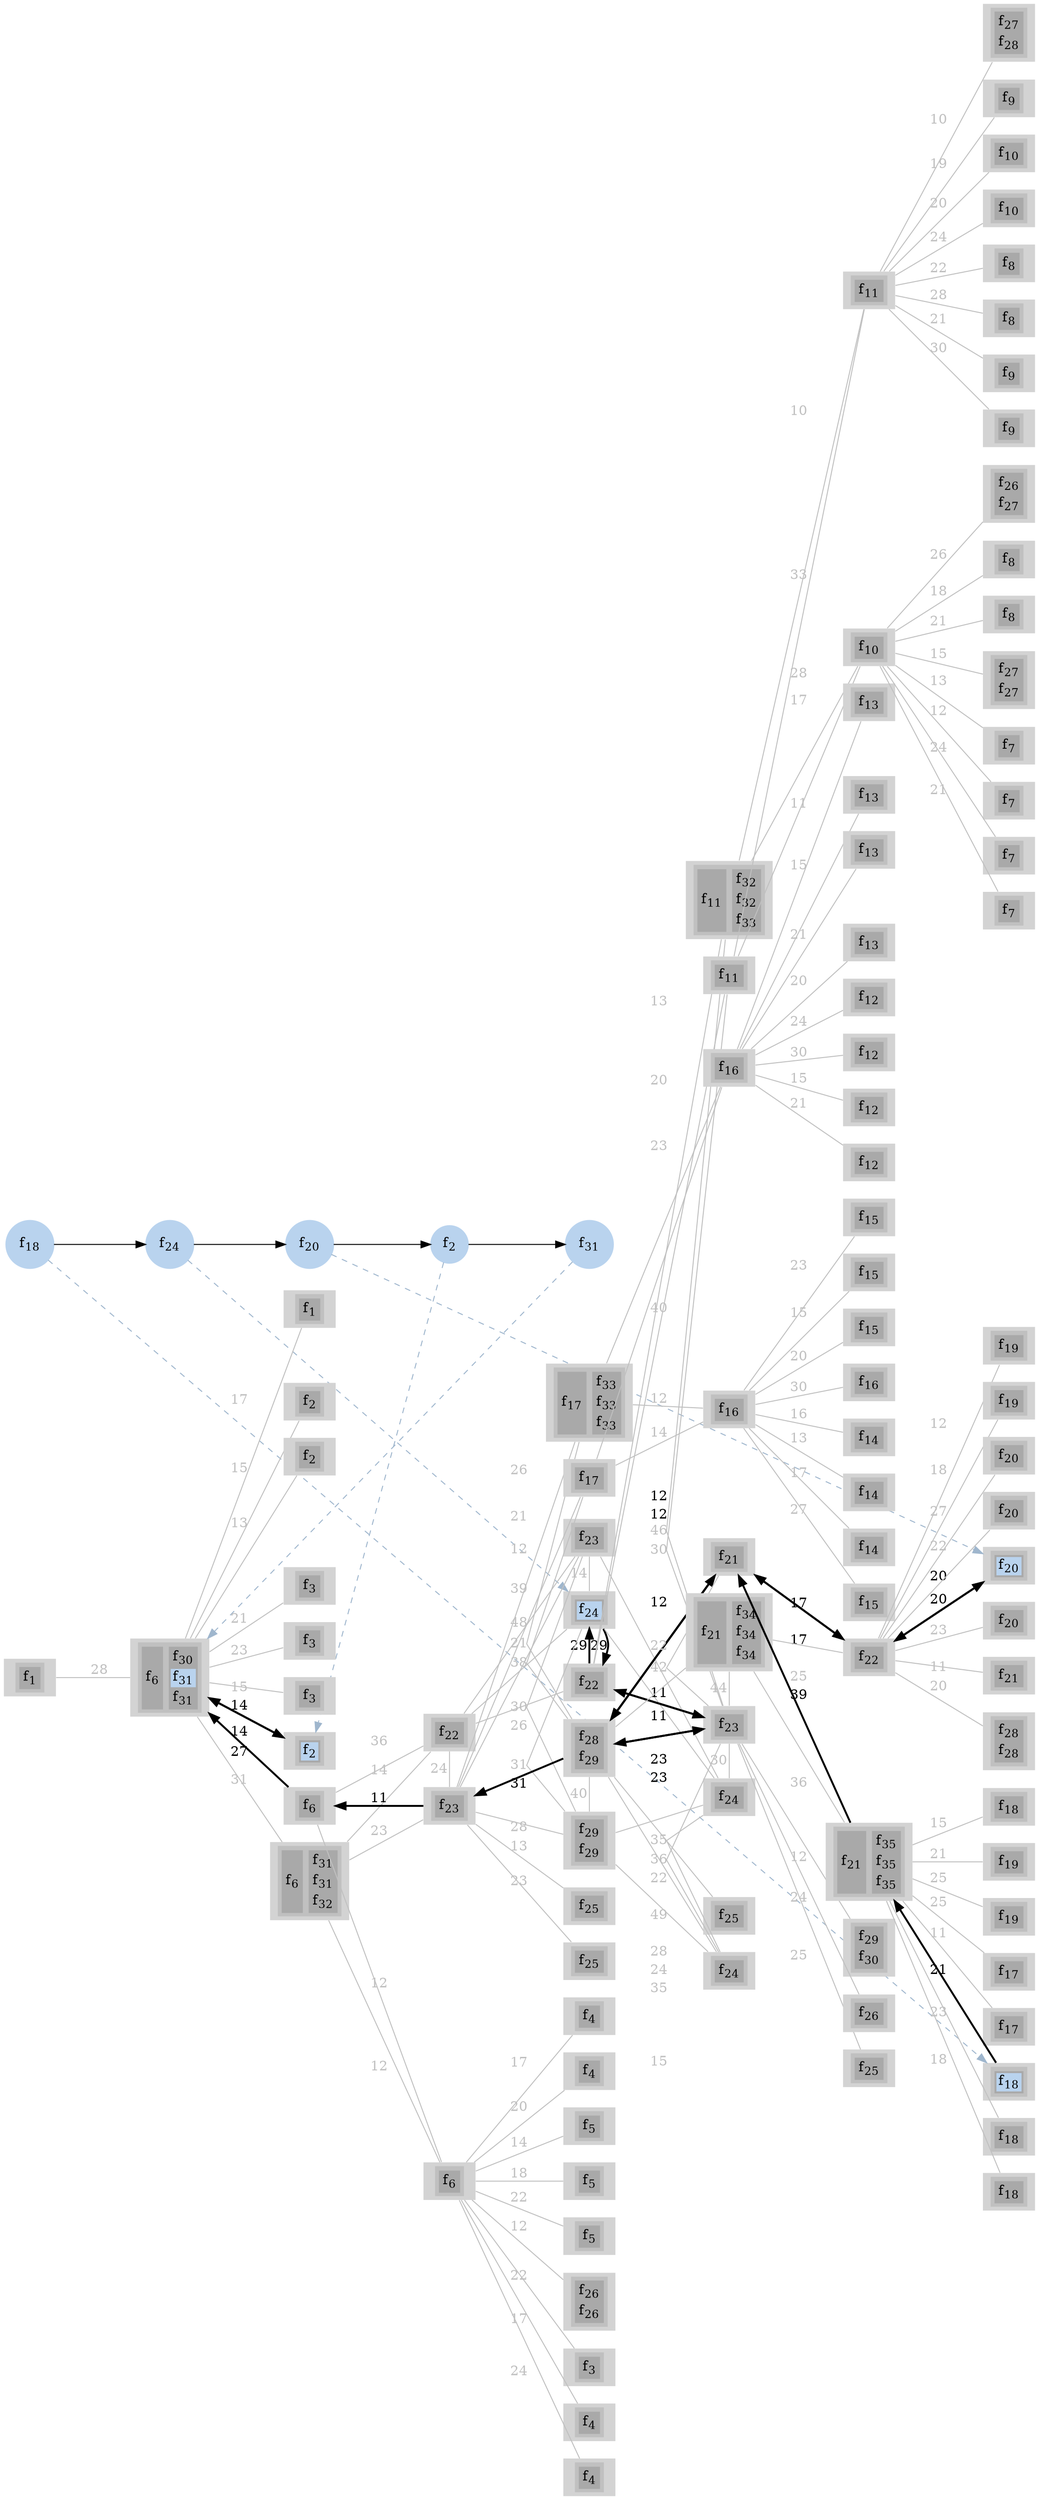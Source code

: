 digraph G
{
ranksep = "equally"
rankdir = LR
subgraph sfc
{
node [shape=circle]
{rank = same; f18; };
{rank = same; f24; };
{rank = same; f20; };
{rank = same; f2; };
{rank = same; f31; };
f18[style=filled label=<f<SUB>18</SUB>> color="slategray2"]
f24[style=filled label=<f<SUB>24</SUB>> color="slategray2"]
f20[style=filled label=<f<SUB>20</SUB>> color="slategray2"]
f2[style=filled label=<f<SUB>2</SUB>> color="slategray2"]
f31[style=filled label=<f<SUB>31</SUB>> color="slategray2"]
f18 -> f24
f24 -> f20
f20 -> f2
f2 -> f31
}
subgraph network
{
node [shape=none]
{rank = same; 1; };
{rank = same; 18; };
{rank = same; 2; 3; 4; 5; 6; 7; 8; 20; 21; };
{rank = same; 19; 82; 84; };
{rank = same; 9; 10; 11; 12; 13; 14; 15; 16; 17; 83; 87; 88; 60; 61; 86; 89; 92; 93; };
{rank = same; 40; 41; 85; 90; 58; 59; 78; 79; 91; 94; };
{rank = same; 38; 39; 95; 96; 97; 42; 43; 44; 45; 46; 47; 48; 49; 50; 51; 52; 53; 54; 55; 56; 57; 80; 81; };
{rank = same; 22; 23; 24; 25; 26; 27; 28; 29; 30; 31; 32; 33; 34; 35; 36; 37; 62; 63; 64; 65; 66; 67; 68; 69; 70; 71; 72; 73; 74; 75; 76; 77; };
64[style=filled
label=<
<TABLE BORDER="0" BGCOLOR="gray">
<TR>
<TD>
<TABLE BORDER="0" BGCOLOR="darkgray">
<TR><TD PORT="f60" BGCOLOR="slategray2">f<SUB>18</SUB></TD></TR>
</TABLE>
</TD>
</TR>
</TABLE>>]

88[style=filled
label=<
<TABLE BORDER="0" BGCOLOR="gray">
<TR>
<TD>
<TABLE BORDER="0" BGCOLOR="darkgray">
<TR><TD PORT="f82" BGCOLOR="slategray2">f<SUB>24</SUB></TD></TR>
</TABLE>
</TD>
</TR>
</TABLE>>]

88[style=filled
label=<
<TABLE BORDER="0" BGCOLOR="gray">
<TR>
<TD>
<TABLE BORDER="0" BGCOLOR="darkgray">
<TR><TD PORT="f82" BGCOLOR="slategray2">f<SUB>24</SUB></TD></TR>
</TABLE>
</TD>
</TR>
</TABLE>>]

72[style=filled
label=<
<TABLE BORDER="0" BGCOLOR="gray">
<TR>
<TD>
<TABLE BORDER="0" BGCOLOR="darkgray">
<TR><TD PORT="f68" BGCOLOR="slategray2">f<SUB>20</SUB></TD></TR>
</TABLE>
</TD>
</TR>
</TABLE>>]

72[style=filled
label=<
<TABLE BORDER="0" BGCOLOR="gray">
<TR>
<TD>
<TABLE BORDER="0" BGCOLOR="darkgray">
<TR><TD PORT="f68" BGCOLOR="slategray2">f<SUB>20</SUB></TD></TR>
</TABLE>
</TD>
</TR>
</TABLE>>]

3[style=filled
label=<
<TABLE BORDER="0" BGCOLOR="gray">
<TR>
<TD>
<TABLE BORDER="0" BGCOLOR="darkgray">
<TR><TD PORT="f3" BGCOLOR="slategray2">f<SUB>2</SUB></TD></TR>
</TABLE>
</TD>
</TR>
</TABLE>>]

3[style=filled
label=<
<TABLE BORDER="0" BGCOLOR="gray">
<TR>
<TD>
<TABLE BORDER="0" BGCOLOR="darkgray">
<TR><TD PORT="f3" BGCOLOR="slategray2">f<SUB>2</SUB></TD></TR>
</TABLE>
</TD>
</TR>
</TABLE>>]

18[style=filled
label=<
<TABLE BORDER="0" BGCOLOR="gray">
<TR>
<TD>
<TABLE BORDER="0" BGCOLOR="darkgray">
<TR><TD PORT="f17" BGCOLOR="darkgray">f<SUB>6</SUB></TD></TR>
</TABLE>
</TD>
<TD>
<TABLE BORDER="0" BGCOLOR="darkgray">
<TR><TD PORT="f106" BGCOLOR="darkgray">f<SUB>30</SUB></TD></TR>
<TR><TD PORT="f107" BGCOLOR="slategray2">f<SUB>31</SUB></TD></TR>
<TR><TD PORT="f108" BGCOLOR="darkgray">f<SUB>31</SUB></TD></TR>
</TABLE>
</TD>
</TR>
</TABLE>>]

1[style=filled
label=<
<TABLE BORDER="0" BGCOLOR="gray">
<TR>
<TD>
<TABLE BORDER="0" BGCOLOR="darkgray">
<TR><TD PORT="f1" BGCOLOR="darkgray">f<SUB>1</SUB></TD></TR>
</TABLE>
</TD>
</TR>
</TABLE>>]

2[style=filled
label=<
<TABLE BORDER="0" BGCOLOR="gray">
<TR>
<TD>
<TABLE BORDER="0" BGCOLOR="darkgray">
<TR><TD PORT="f2" BGCOLOR="darkgray">f<SUB>1</SUB></TD></TR>
</TABLE>
</TD>
</TR>
</TABLE>>]

4[style=filled
label=<
<TABLE BORDER="0" BGCOLOR="gray">
<TR>
<TD>
<TABLE BORDER="0" BGCOLOR="darkgray">
<TR><TD PORT="f4" BGCOLOR="darkgray">f<SUB>2</SUB></TD></TR>
</TABLE>
</TD>
</TR>
</TABLE>>]

5[style=filled
label=<
<TABLE BORDER="0" BGCOLOR="gray">
<TR>
<TD>
<TABLE BORDER="0" BGCOLOR="darkgray">
<TR><TD PORT="f5" BGCOLOR="darkgray">f<SUB>2</SUB></TD></TR>
</TABLE>
</TD>
</TR>
</TABLE>>]

6[style=filled
label=<
<TABLE BORDER="0" BGCOLOR="gray">
<TR>
<TD>
<TABLE BORDER="0" BGCOLOR="darkgray">
<TR><TD PORT="f6" BGCOLOR="darkgray">f<SUB>3</SUB></TD></TR>
</TABLE>
</TD>
</TR>
</TABLE>>]

7[style=filled
label=<
<TABLE BORDER="0" BGCOLOR="gray">
<TR>
<TD>
<TABLE BORDER="0" BGCOLOR="darkgray">
<TR><TD PORT="f7" BGCOLOR="darkgray">f<SUB>3</SUB></TD></TR>
</TABLE>
</TD>
</TR>
</TABLE>>]

8[style=filled
label=<
<TABLE BORDER="0" BGCOLOR="gray">
<TR>
<TD>
<TABLE BORDER="0" BGCOLOR="darkgray">
<TR><TD PORT="f8" BGCOLOR="darkgray">f<SUB>3</SUB></TD></TR>
</TABLE>
</TD>
</TR>
</TABLE>>]

9[style=filled
label=<
<TABLE BORDER="0" BGCOLOR="gray">
<TR>
<TD>
<TABLE BORDER="0" BGCOLOR="darkgray">
<TR><TD PORT="f9" BGCOLOR="darkgray">f<SUB>3</SUB></TD></TR>
</TABLE>
</TD>
</TR>
</TABLE>>]

19[style=filled
label=<
<TABLE BORDER="0" BGCOLOR="gray">
<TR>
<TD>
<TABLE BORDER="0" BGCOLOR="darkgray">
<TR><TD PORT="f18" BGCOLOR="darkgray">f<SUB>6</SUB></TD></TR>
</TABLE>
</TD>
</TR>
</TABLE>>]

10[style=filled
label=<
<TABLE BORDER="0" BGCOLOR="gray">
<TR>
<TD>
<TABLE BORDER="0" BGCOLOR="darkgray">
<TR><TD PORT="f10" BGCOLOR="darkgray">f<SUB>4</SUB></TD></TR>
</TABLE>
</TD>
</TR>
</TABLE>>]

11[style=filled
label=<
<TABLE BORDER="0" BGCOLOR="gray">
<TR>
<TD>
<TABLE BORDER="0" BGCOLOR="darkgray">
<TR><TD PORT="f11" BGCOLOR="darkgray">f<SUB>4</SUB></TD></TR>
</TABLE>
</TD>
</TR>
</TABLE>>]

12[style=filled
label=<
<TABLE BORDER="0" BGCOLOR="gray">
<TR>
<TD>
<TABLE BORDER="0" BGCOLOR="darkgray">
<TR><TD PORT="f12" BGCOLOR="darkgray">f<SUB>4</SUB></TD></TR>
</TABLE>
</TD>
</TR>
</TABLE>>]

13[style=filled
label=<
<TABLE BORDER="0" BGCOLOR="gray">
<TR>
<TD>
<TABLE BORDER="0" BGCOLOR="darkgray">
<TR><TD PORT="f13" BGCOLOR="darkgray">f<SUB>4</SUB></TD></TR>
</TABLE>
</TD>
</TR>
</TABLE>>]

14[style=filled
label=<
<TABLE BORDER="0" BGCOLOR="gray">
<TR>
<TD>
<TABLE BORDER="0" BGCOLOR="darkgray">
<TR><TD PORT="f14" BGCOLOR="darkgray">f<SUB>5</SUB></TD></TR>
</TABLE>
</TD>
</TR>
</TABLE>>]

15[style=filled
label=<
<TABLE BORDER="0" BGCOLOR="gray">
<TR>
<TD>
<TABLE BORDER="0" BGCOLOR="darkgray">
<TR><TD PORT="f15" BGCOLOR="darkgray">f<SUB>5</SUB></TD></TR>
</TABLE>
</TD>
</TR>
</TABLE>>]

16[style=filled
label=<
<TABLE BORDER="0" BGCOLOR="gray">
<TR>
<TD>
<TABLE BORDER="0" BGCOLOR="darkgray">
<TR><TD PORT="f16" BGCOLOR="darkgray">f<SUB>5</SUB></TD></TR>
</TABLE>
</TD>
</TR>
</TABLE>>]

17[style=filled
label=<
<TABLE BORDER="0" BGCOLOR="gray">
<TR>
<TD>
<TABLE BORDER="0" BGCOLOR="darkgray">
<TR><TD PORT="f90" BGCOLOR="darkgray">f<SUB>26</SUB></TD></TR>
<TR><TD PORT="f91" BGCOLOR="darkgray">f<SUB>26</SUB></TD></TR>
</TABLE>
</TD>
</TR>
</TABLE>>]

20[style=filled
label=<
<TABLE BORDER="0" BGCOLOR="gray">
<TR>
<TD>
<TABLE BORDER="0" BGCOLOR="darkgray">
<TR><TD PORT="f19" BGCOLOR="darkgray">f<SUB>6</SUB></TD></TR>
</TABLE>
</TD>
</TR>
</TABLE>>]

21[style=filled
label=<
<TABLE BORDER="0" BGCOLOR="gray">
<TR>
<TD>
<TABLE BORDER="0" BGCOLOR="darkgray">
<TR><TD PORT="f20" BGCOLOR="darkgray">f<SUB>6</SUB></TD></TR>
</TABLE>
</TD>
<TD>
<TABLE BORDER="0" BGCOLOR="darkgray">
<TR><TD PORT="f109" BGCOLOR="darkgray">f<SUB>31</SUB></TD></TR>
<TR><TD PORT="f110" BGCOLOR="darkgray">f<SUB>31</SUB></TD></TR>
<TR><TD PORT="f111" BGCOLOR="darkgray">f<SUB>32</SUB></TD></TR>
</TABLE>
</TD>
</TR>
</TABLE>>]

82[style=filled
label=<
<TABLE BORDER="0" BGCOLOR="gray">
<TR>
<TD>
<TABLE BORDER="0" BGCOLOR="darkgray">
<TR><TD PORT="f77" BGCOLOR="darkgray">f<SUB>22</SUB></TD></TR>
</TABLE>
</TD>
</TR>
</TABLE>>]

84[style=filled
label=<
<TABLE BORDER="0" BGCOLOR="gray">
<TR>
<TD>
<TABLE BORDER="0" BGCOLOR="darkgray">
<TR><TD PORT="f79" BGCOLOR="darkgray">f<SUB>23</SUB></TD></TR>
</TABLE>
</TD>
</TR>
</TABLE>>]

22[style=filled
label=<
<TABLE BORDER="0" BGCOLOR="gray">
<TR>
<TD>
<TABLE BORDER="0" BGCOLOR="darkgray">
<TR><TD PORT="f21" BGCOLOR="darkgray">f<SUB>7</SUB></TD></TR>
</TABLE>
</TD>
</TR>
</TABLE>>]

38[style=filled
label=<
<TABLE BORDER="0" BGCOLOR="gray">
<TR>
<TD>
<TABLE BORDER="0" BGCOLOR="darkgray">
<TR><TD PORT="f34" BGCOLOR="darkgray">f<SUB>10</SUB></TD></TR>
</TABLE>
</TD>
</TR>
</TABLE>>]

23[style=filled
label=<
<TABLE BORDER="0" BGCOLOR="gray">
<TR>
<TD>
<TABLE BORDER="0" BGCOLOR="darkgray">
<TR><TD PORT="f22" BGCOLOR="darkgray">f<SUB>7</SUB></TD></TR>
</TABLE>
</TD>
</TR>
</TABLE>>]

24[style=filled
label=<
<TABLE BORDER="0" BGCOLOR="gray">
<TR>
<TD>
<TABLE BORDER="0" BGCOLOR="darkgray">
<TR><TD PORT="f23" BGCOLOR="darkgray">f<SUB>7</SUB></TD></TR>
</TABLE>
</TD>
</TR>
</TABLE>>]

25[style=filled
label=<
<TABLE BORDER="0" BGCOLOR="gray">
<TR>
<TD>
<TABLE BORDER="0" BGCOLOR="darkgray">
<TR><TD PORT="f24" BGCOLOR="darkgray">f<SUB>7</SUB></TD></TR>
</TABLE>
</TD>
</TR>
</TABLE>>]

26[style=filled
label=<
<TABLE BORDER="0" BGCOLOR="gray">
<TR>
<TD>
<TABLE BORDER="0" BGCOLOR="darkgray">
<TR><TD PORT="f92" BGCOLOR="darkgray">f<SUB>26</SUB></TD></TR>
<TR><TD PORT="f93" BGCOLOR="darkgray">f<SUB>27</SUB></TD></TR>
</TABLE>
</TD>
</TR>
</TABLE>>]

27[style=filled
label=<
<TABLE BORDER="0" BGCOLOR="gray">
<TR>
<TD>
<TABLE BORDER="0" BGCOLOR="darkgray">
<TR><TD PORT="f25" BGCOLOR="darkgray">f<SUB>8</SUB></TD></TR>
</TABLE>
</TD>
</TR>
</TABLE>>]

28[style=filled
label=<
<TABLE BORDER="0" BGCOLOR="gray">
<TR>
<TD>
<TABLE BORDER="0" BGCOLOR="darkgray">
<TR><TD PORT="f26" BGCOLOR="darkgray">f<SUB>8</SUB></TD></TR>
</TABLE>
</TD>
</TR>
</TABLE>>]

29[style=filled
label=<
<TABLE BORDER="0" BGCOLOR="gray">
<TR>
<TD>
<TABLE BORDER="0" BGCOLOR="darkgray">
<TR><TD PORT="f94" BGCOLOR="darkgray">f<SUB>27</SUB></TD></TR>
<TR><TD PORT="f95" BGCOLOR="darkgray">f<SUB>27</SUB></TD></TR>
</TABLE>
</TD>
</TR>
</TABLE>>]

30[style=filled
label=<
<TABLE BORDER="0" BGCOLOR="gray">
<TR>
<TD>
<TABLE BORDER="0" BGCOLOR="darkgray">
<TR><TD PORT="f27" BGCOLOR="darkgray">f<SUB>8</SUB></TD></TR>
</TABLE>
</TD>
</TR>
</TABLE>>]

39[style=filled
label=<
<TABLE BORDER="0" BGCOLOR="gray">
<TR>
<TD>
<TABLE BORDER="0" BGCOLOR="darkgray">
<TR><TD PORT="f35" BGCOLOR="darkgray">f<SUB>11</SUB></TD></TR>
</TABLE>
</TD>
</TR>
</TABLE>>]

31[style=filled
label=<
<TABLE BORDER="0" BGCOLOR="gray">
<TR>
<TD>
<TABLE BORDER="0" BGCOLOR="darkgray">
<TR><TD PORT="f28" BGCOLOR="darkgray">f<SUB>8</SUB></TD></TR>
</TABLE>
</TD>
</TR>
</TABLE>>]

32[style=filled
label=<
<TABLE BORDER="0" BGCOLOR="gray">
<TR>
<TD>
<TABLE BORDER="0" BGCOLOR="darkgray">
<TR><TD PORT="f29" BGCOLOR="darkgray">f<SUB>9</SUB></TD></TR>
</TABLE>
</TD>
</TR>
</TABLE>>]

33[style=filled
label=<
<TABLE BORDER="0" BGCOLOR="gray">
<TR>
<TD>
<TABLE BORDER="0" BGCOLOR="darkgray">
<TR><TD PORT="f30" BGCOLOR="darkgray">f<SUB>9</SUB></TD></TR>
</TABLE>
</TD>
</TR>
</TABLE>>]

34[style=filled
label=<
<TABLE BORDER="0" BGCOLOR="gray">
<TR>
<TD>
<TABLE BORDER="0" BGCOLOR="darkgray">
<TR><TD PORT="f96" BGCOLOR="darkgray">f<SUB>27</SUB></TD></TR>
<TR><TD PORT="f97" BGCOLOR="darkgray">f<SUB>28</SUB></TD></TR>
</TABLE>
</TD>
</TR>
</TABLE>>]

35[style=filled
label=<
<TABLE BORDER="0" BGCOLOR="gray">
<TR>
<TD>
<TABLE BORDER="0" BGCOLOR="darkgray">
<TR><TD PORT="f31" BGCOLOR="darkgray">f<SUB>9</SUB></TD></TR>
</TABLE>
</TD>
</TR>
</TABLE>>]

36[style=filled
label=<
<TABLE BORDER="0" BGCOLOR="gray">
<TR>
<TD>
<TABLE BORDER="0" BGCOLOR="darkgray">
<TR><TD PORT="f32" BGCOLOR="darkgray">f<SUB>10</SUB></TD></TR>
</TABLE>
</TD>
</TR>
</TABLE>>]

37[style=filled
label=<
<TABLE BORDER="0" BGCOLOR="gray">
<TR>
<TD>
<TABLE BORDER="0" BGCOLOR="darkgray">
<TR><TD PORT="f33" BGCOLOR="darkgray">f<SUB>10</SUB></TD></TR>
</TABLE>
</TD>
</TR>
</TABLE>>]

40[style=filled
label=<
<TABLE BORDER="0" BGCOLOR="gray">
<TR>
<TD>
<TABLE BORDER="0" BGCOLOR="darkgray">
<TR><TD PORT="f36" BGCOLOR="darkgray">f<SUB>11</SUB></TD></TR>
</TABLE>
</TD>
<TD>
<TABLE BORDER="0" BGCOLOR="darkgray">
<TR><TD PORT="f112" BGCOLOR="darkgray">f<SUB>32</SUB></TD></TR>
<TR><TD PORT="f113" BGCOLOR="darkgray">f<SUB>32</SUB></TD></TR>
<TR><TD PORT="f114" BGCOLOR="darkgray">f<SUB>33</SUB></TD></TR>
</TABLE>
</TD>
</TR>
</TABLE>>]

41[style=filled
label=<
<TABLE BORDER="0" BGCOLOR="gray">
<TR>
<TD>
<TABLE BORDER="0" BGCOLOR="darkgray">
<TR><TD PORT="f37" BGCOLOR="darkgray">f<SUB>11</SUB></TD></TR>
</TABLE>
</TD>
</TR>
</TABLE>>]

83[style=filled
label=<
<TABLE BORDER="0" BGCOLOR="gray">
<TR>
<TD>
<TABLE BORDER="0" BGCOLOR="darkgray">
<TR><TD PORT="f78" BGCOLOR="darkgray">f<SUB>22</SUB></TD></TR>
</TABLE>
</TD>
</TR>
</TABLE>>]

85[style=filled
label=<
<TABLE BORDER="0" BGCOLOR="gray">
<TR>
<TD>
<TABLE BORDER="0" BGCOLOR="darkgray">
<TR><TD PORT="f80" BGCOLOR="darkgray">f<SUB>23</SUB></TD></TR>
</TABLE>
</TD>
</TR>
</TABLE>>]

42[style=filled
label=<
<TABLE BORDER="0" BGCOLOR="gray">
<TR>
<TD>
<TABLE BORDER="0" BGCOLOR="darkgray">
<TR><TD PORT="f38" BGCOLOR="darkgray">f<SUB>12</SUB></TD></TR>
</TABLE>
</TD>
</TR>
</TABLE>>]

58[style=filled
label=<
<TABLE BORDER="0" BGCOLOR="gray">
<TR>
<TD>
<TABLE BORDER="0" BGCOLOR="darkgray">
<TR><TD PORT="f54" BGCOLOR="darkgray">f<SUB>16</SUB></TD></TR>
</TABLE>
</TD>
</TR>
</TABLE>>]

43[style=filled
label=<
<TABLE BORDER="0" BGCOLOR="gray">
<TR>
<TD>
<TABLE BORDER="0" BGCOLOR="darkgray">
<TR><TD PORT="f39" BGCOLOR="darkgray">f<SUB>12</SUB></TD></TR>
</TABLE>
</TD>
</TR>
</TABLE>>]

44[style=filled
label=<
<TABLE BORDER="0" BGCOLOR="gray">
<TR>
<TD>
<TABLE BORDER="0" BGCOLOR="darkgray">
<TR><TD PORT="f40" BGCOLOR="darkgray">f<SUB>12</SUB></TD></TR>
</TABLE>
</TD>
</TR>
</TABLE>>]

45[style=filled
label=<
<TABLE BORDER="0" BGCOLOR="gray">
<TR>
<TD>
<TABLE BORDER="0" BGCOLOR="darkgray">
<TR><TD PORT="f41" BGCOLOR="darkgray">f<SUB>12</SUB></TD></TR>
</TABLE>
</TD>
</TR>
</TABLE>>]

46[style=filled
label=<
<TABLE BORDER="0" BGCOLOR="gray">
<TR>
<TD>
<TABLE BORDER="0" BGCOLOR="darkgray">
<TR><TD PORT="f42" BGCOLOR="darkgray">f<SUB>13</SUB></TD></TR>
</TABLE>
</TD>
</TR>
</TABLE>>]

47[style=filled
label=<
<TABLE BORDER="0" BGCOLOR="gray">
<TR>
<TD>
<TABLE BORDER="0" BGCOLOR="darkgray">
<TR><TD PORT="f43" BGCOLOR="darkgray">f<SUB>13</SUB></TD></TR>
</TABLE>
</TD>
</TR>
</TABLE>>]

48[style=filled
label=<
<TABLE BORDER="0" BGCOLOR="gray">
<TR>
<TD>
<TABLE BORDER="0" BGCOLOR="darkgray">
<TR><TD PORT="f44" BGCOLOR="darkgray">f<SUB>13</SUB></TD></TR>
</TABLE>
</TD>
</TR>
</TABLE>>]

49[style=filled
label=<
<TABLE BORDER="0" BGCOLOR="gray">
<TR>
<TD>
<TABLE BORDER="0" BGCOLOR="darkgray">
<TR><TD PORT="f45" BGCOLOR="darkgray">f<SUB>13</SUB></TD></TR>
</TABLE>
</TD>
</TR>
</TABLE>>]

50[style=filled
label=<
<TABLE BORDER="0" BGCOLOR="gray">
<TR>
<TD>
<TABLE BORDER="0" BGCOLOR="darkgray">
<TR><TD PORT="f46" BGCOLOR="darkgray">f<SUB>14</SUB></TD></TR>
</TABLE>
</TD>
</TR>
</TABLE>>]

59[style=filled
label=<
<TABLE BORDER="0" BGCOLOR="gray">
<TR>
<TD>
<TABLE BORDER="0" BGCOLOR="darkgray">
<TR><TD PORT="f55" BGCOLOR="darkgray">f<SUB>16</SUB></TD></TR>
</TABLE>
</TD>
</TR>
</TABLE>>]

51[style=filled
label=<
<TABLE BORDER="0" BGCOLOR="gray">
<TR>
<TD>
<TABLE BORDER="0" BGCOLOR="darkgray">
<TR><TD PORT="f47" BGCOLOR="darkgray">f<SUB>14</SUB></TD></TR>
</TABLE>
</TD>
</TR>
</TABLE>>]

52[style=filled
label=<
<TABLE BORDER="0" BGCOLOR="gray">
<TR>
<TD>
<TABLE BORDER="0" BGCOLOR="darkgray">
<TR><TD PORT="f48" BGCOLOR="darkgray">f<SUB>14</SUB></TD></TR>
</TABLE>
</TD>
</TR>
</TABLE>>]

53[style=filled
label=<
<TABLE BORDER="0" BGCOLOR="gray">
<TR>
<TD>
<TABLE BORDER="0" BGCOLOR="darkgray">
<TR><TD PORT="f49" BGCOLOR="darkgray">f<SUB>15</SUB></TD></TR>
</TABLE>
</TD>
</TR>
</TABLE>>]

54[style=filled
label=<
<TABLE BORDER="0" BGCOLOR="gray">
<TR>
<TD>
<TABLE BORDER="0" BGCOLOR="darkgray">
<TR><TD PORT="f50" BGCOLOR="darkgray">f<SUB>15</SUB></TD></TR>
</TABLE>
</TD>
</TR>
</TABLE>>]

55[style=filled
label=<
<TABLE BORDER="0" BGCOLOR="gray">
<TR>
<TD>
<TABLE BORDER="0" BGCOLOR="darkgray">
<TR><TD PORT="f51" BGCOLOR="darkgray">f<SUB>15</SUB></TD></TR>
</TABLE>
</TD>
</TR>
</TABLE>>]

56[style=filled
label=<
<TABLE BORDER="0" BGCOLOR="gray">
<TR>
<TD>
<TABLE BORDER="0" BGCOLOR="darkgray">
<TR><TD PORT="f52" BGCOLOR="darkgray">f<SUB>15</SUB></TD></TR>
</TABLE>
</TD>
</TR>
</TABLE>>]

57[style=filled
label=<
<TABLE BORDER="0" BGCOLOR="gray">
<TR>
<TD>
<TABLE BORDER="0" BGCOLOR="darkgray">
<TR><TD PORT="f53" BGCOLOR="darkgray">f<SUB>16</SUB></TD></TR>
</TABLE>
</TD>
</TR>
</TABLE>>]

60[style=filled
label=<
<TABLE BORDER="0" BGCOLOR="gray">
<TR>
<TD>
<TABLE BORDER="0" BGCOLOR="darkgray">
<TR><TD PORT="f56" BGCOLOR="darkgray">f<SUB>17</SUB></TD></TR>
</TABLE>
</TD>
<TD>
<TABLE BORDER="0" BGCOLOR="darkgray">
<TR><TD PORT="f115" BGCOLOR="darkgray">f<SUB>33</SUB></TD></TR>
<TR><TD PORT="f116" BGCOLOR="darkgray">f<SUB>33</SUB></TD></TR>
<TR><TD PORT="f117" BGCOLOR="darkgray">f<SUB>33</SUB></TD></TR>
</TABLE>
</TD>
</TR>
</TABLE>>]

61[style=filled
label=<
<TABLE BORDER="0" BGCOLOR="gray">
<TR>
<TD>
<TABLE BORDER="0" BGCOLOR="darkgray">
<TR><TD PORT="f57" BGCOLOR="darkgray">f<SUB>17</SUB></TD></TR>
</TABLE>
</TD>
</TR>
</TABLE>>]

86[style=filled
label=<
<TABLE BORDER="0" BGCOLOR="gray">
<TR>
<TD>
<TABLE BORDER="0" BGCOLOR="darkgray">
<TR><TD PORT="f100" BGCOLOR="darkgray">f<SUB>28</SUB></TD></TR>
<TR><TD PORT="f101" BGCOLOR="darkgray">f<SUB>29</SUB></TD></TR>
</TABLE>
</TD>
</TR>
</TABLE>>]

62[style=filled
label=<
<TABLE BORDER="0" BGCOLOR="gray">
<TR>
<TD>
<TABLE BORDER="0" BGCOLOR="darkgray">
<TR><TD PORT="f58" BGCOLOR="darkgray">f<SUB>17</SUB></TD></TR>
</TABLE>
</TD>
</TR>
</TABLE>>]

80[style=filled
label=<
<TABLE BORDER="0" BGCOLOR="gray">
<TR>
<TD>
<TABLE BORDER="0" BGCOLOR="darkgray">
<TR><TD PORT="f75" BGCOLOR="darkgray">f<SUB>21</SUB></TD></TR>
</TABLE>
</TD>
<TD>
<TABLE BORDER="0" BGCOLOR="darkgray">
<TR><TD PORT="f121" BGCOLOR="darkgray">f<SUB>35</SUB></TD></TR>
<TR><TD PORT="f122" BGCOLOR="darkgray">f<SUB>35</SUB></TD></TR>
<TR><TD PORT="f123" BGCOLOR="darkgray">f<SUB>35</SUB></TD></TR>
</TABLE>
</TD>
</TR>
</TABLE>>]

63[style=filled
label=<
<TABLE BORDER="0" BGCOLOR="gray">
<TR>
<TD>
<TABLE BORDER="0" BGCOLOR="darkgray">
<TR><TD PORT="f59" BGCOLOR="darkgray">f<SUB>17</SUB></TD></TR>
</TABLE>
</TD>
</TR>
</TABLE>>]

65[style=filled
label=<
<TABLE BORDER="0" BGCOLOR="gray">
<TR>
<TD>
<TABLE BORDER="0" BGCOLOR="darkgray">
<TR><TD PORT="f61" BGCOLOR="darkgray">f<SUB>18</SUB></TD></TR>
</TABLE>
</TD>
</TR>
</TABLE>>]

66[style=filled
label=<
<TABLE BORDER="0" BGCOLOR="gray">
<TR>
<TD>
<TABLE BORDER="0" BGCOLOR="darkgray">
<TR><TD PORT="f62" BGCOLOR="darkgray">f<SUB>18</SUB></TD></TR>
</TABLE>
</TD>
</TR>
</TABLE>>]

67[style=filled
label=<
<TABLE BORDER="0" BGCOLOR="gray">
<TR>
<TD>
<TABLE BORDER="0" BGCOLOR="darkgray">
<TR><TD PORT="f63" BGCOLOR="darkgray">f<SUB>18</SUB></TD></TR>
</TABLE>
</TD>
</TR>
</TABLE>>]

68[style=filled
label=<
<TABLE BORDER="0" BGCOLOR="gray">
<TR>
<TD>
<TABLE BORDER="0" BGCOLOR="darkgray">
<TR><TD PORT="f64" BGCOLOR="darkgray">f<SUB>19</SUB></TD></TR>
</TABLE>
</TD>
</TR>
</TABLE>>]

69[style=filled
label=<
<TABLE BORDER="0" BGCOLOR="gray">
<TR>
<TD>
<TABLE BORDER="0" BGCOLOR="darkgray">
<TR><TD PORT="f65" BGCOLOR="darkgray">f<SUB>19</SUB></TD></TR>
</TABLE>
</TD>
</TR>
</TABLE>>]

70[style=filled
label=<
<TABLE BORDER="0" BGCOLOR="gray">
<TR>
<TD>
<TABLE BORDER="0" BGCOLOR="darkgray">
<TR><TD PORT="f66" BGCOLOR="darkgray">f<SUB>19</SUB></TD></TR>
</TABLE>
</TD>
</TR>
</TABLE>>]

81[style=filled
label=<
<TABLE BORDER="0" BGCOLOR="gray">
<TR>
<TD>
<TABLE BORDER="0" BGCOLOR="darkgray">
<TR><TD PORT="f76" BGCOLOR="darkgray">f<SUB>22</SUB></TD></TR>
</TABLE>
</TD>
</TR>
</TABLE>>]

71[style=filled
label=<
<TABLE BORDER="0" BGCOLOR="gray">
<TR>
<TD>
<TABLE BORDER="0" BGCOLOR="darkgray">
<TR><TD PORT="f67" BGCOLOR="darkgray">f<SUB>19</SUB></TD></TR>
</TABLE>
</TD>
</TR>
</TABLE>>]

73[style=filled
label=<
<TABLE BORDER="0" BGCOLOR="gray">
<TR>
<TD>
<TABLE BORDER="0" BGCOLOR="darkgray">
<TR><TD PORT="f69" BGCOLOR="darkgray">f<SUB>20</SUB></TD></TR>
</TABLE>
</TD>
</TR>
</TABLE>>]

74[style=filled
label=<
<TABLE BORDER="0" BGCOLOR="gray">
<TR>
<TD>
<TABLE BORDER="0" BGCOLOR="darkgray">
<TR><TD PORT="f70" BGCOLOR="darkgray">f<SUB>20</SUB></TD></TR>
</TABLE>
</TD>
</TR>
</TABLE>>]

75[style=filled
label=<
<TABLE BORDER="0" BGCOLOR="gray">
<TR>
<TD>
<TABLE BORDER="0" BGCOLOR="darkgray">
<TR><TD PORT="f71" BGCOLOR="darkgray">f<SUB>20</SUB></TD></TR>
</TABLE>
</TD>
</TR>
</TABLE>>]

76[style=filled
label=<
<TABLE BORDER="0" BGCOLOR="gray">
<TR>
<TD>
<TABLE BORDER="0" BGCOLOR="darkgray">
<TR><TD PORT="f72" BGCOLOR="darkgray">f<SUB>21</SUB></TD></TR>
</TABLE>
</TD>
</TR>
</TABLE>>]

77[style=filled
label=<
<TABLE BORDER="0" BGCOLOR="gray">
<TR>
<TD>
<TABLE BORDER="0" BGCOLOR="darkgray">
<TR><TD PORT="f98" BGCOLOR="darkgray">f<SUB>28</SUB></TD></TR>
<TR><TD PORT="f99" BGCOLOR="darkgray">f<SUB>28</SUB></TD></TR>
</TABLE>
</TD>
</TR>
</TABLE>>]

78[style=filled
label=<
<TABLE BORDER="0" BGCOLOR="gray">
<TR>
<TD>
<TABLE BORDER="0" BGCOLOR="darkgray">
<TR><TD PORT="f73" BGCOLOR="darkgray">f<SUB>21</SUB></TD></TR>
</TABLE>
</TD>
</TR>
</TABLE>>]

79[style=filled
label=<
<TABLE BORDER="0" BGCOLOR="gray">
<TR>
<TD>
<TABLE BORDER="0" BGCOLOR="darkgray">
<TR><TD PORT="f74" BGCOLOR="darkgray">f<SUB>21</SUB></TD></TR>
</TABLE>
</TD>
<TD>
<TABLE BORDER="0" BGCOLOR="darkgray">
<TR><TD PORT="f118" BGCOLOR="darkgray">f<SUB>34</SUB></TD></TR>
<TR><TD PORT="f119" BGCOLOR="darkgray">f<SUB>34</SUB></TD></TR>
<TR><TD PORT="f120" BGCOLOR="darkgray">f<SUB>34</SUB></TD></TR>
</TABLE>
</TD>
</TR>
</TABLE>>]

87[style=filled
label=<
<TABLE BORDER="0" BGCOLOR="gray">
<TR>
<TD>
<TABLE BORDER="0" BGCOLOR="darkgray">
<TR><TD PORT="f81" BGCOLOR="darkgray">f<SUB>23</SUB></TD></TR>
</TABLE>
</TD>
</TR>
</TABLE>>]

89[style=filled
label=<
<TABLE BORDER="0" BGCOLOR="gray">
<TR>
<TD>
<TABLE BORDER="0" BGCOLOR="darkgray">
<TR><TD PORT="f102" BGCOLOR="darkgray">f<SUB>29</SUB></TD></TR>
<TR><TD PORT="f103" BGCOLOR="darkgray">f<SUB>29</SUB></TD></TR>
</TABLE>
</TD>
</TR>
</TABLE>>]

92[style=filled
label=<
<TABLE BORDER="0" BGCOLOR="gray">
<TR>
<TD>
<TABLE BORDER="0" BGCOLOR="darkgray">
<TR><TD PORT="f85" BGCOLOR="darkgray">f<SUB>25</SUB></TD></TR>
</TABLE>
</TD>
</TR>
</TABLE>>]

93[style=filled
label=<
<TABLE BORDER="0" BGCOLOR="gray">
<TR>
<TD>
<TABLE BORDER="0" BGCOLOR="darkgray">
<TR><TD PORT="f86" BGCOLOR="darkgray">f<SUB>25</SUB></TD></TR>
</TABLE>
</TD>
</TR>
</TABLE>>]

90[style=filled
label=<
<TABLE BORDER="0" BGCOLOR="gray">
<TR>
<TD>
<TABLE BORDER="0" BGCOLOR="darkgray">
<TR><TD PORT="f83" BGCOLOR="darkgray">f<SUB>24</SUB></TD></TR>
</TABLE>
</TD>
</TR>
</TABLE>>]

91[style=filled
label=<
<TABLE BORDER="0" BGCOLOR="gray">
<TR>
<TD>
<TABLE BORDER="0" BGCOLOR="darkgray">
<TR><TD PORT="f84" BGCOLOR="darkgray">f<SUB>24</SUB></TD></TR>
</TABLE>
</TD>
</TR>
</TABLE>>]

95[style=filled
label=<
<TABLE BORDER="0" BGCOLOR="gray">
<TR>
<TD>
<TABLE BORDER="0" BGCOLOR="darkgray">
<TR><TD PORT="f88" BGCOLOR="darkgray">f<SUB>25</SUB></TD></TR>
</TABLE>
</TD>
</TR>
</TABLE>>]

96[style=filled
label=<
<TABLE BORDER="0" BGCOLOR="gray">
<TR>
<TD>
<TABLE BORDER="0" BGCOLOR="darkgray">
<TR><TD PORT="f104" BGCOLOR="darkgray">f<SUB>29</SUB></TD></TR>
<TR><TD PORT="f105" BGCOLOR="darkgray">f<SUB>30</SUB></TD></TR>
</TABLE>
</TD>
</TR>
</TABLE>>]

97[style=filled
label=<
<TABLE BORDER="0" BGCOLOR="gray">
<TR>
<TD>
<TABLE BORDER="0" BGCOLOR="darkgray">
<TR><TD PORT="f89" BGCOLOR="darkgray">f<SUB>26</SUB></TD></TR>
</TABLE>
</TD>
</TR>
</TABLE>>]

94[style=filled
label=<
<TABLE BORDER="0" BGCOLOR="gray">
<TR>
<TD>
<TABLE BORDER="0" BGCOLOR="darkgray">
<TR><TD PORT="f87" BGCOLOR="darkgray">f<SUB>25</SUB></TD></TR>
</TABLE>
</TD>
</TR>
</TABLE>>]

64 -> 80[label="21" color="black" penwidth=2]
80 -> 78[label="39" color="black" penwidth=2]
78 -> 86[label="12" color="black" penwidth=2]
86 -> 85[label="23" color="black" penwidth=2]
85 -> 83[label="11" color="black" penwidth=2]
83 -> 88[label="29" color="black" penwidth=2]
88 -> 83[label="29" color="black" penwidth=2]
83 -> 85[label="11" color="black" penwidth=2]
85 -> 86[label="23" color="black" penwidth=2]
86 -> 78[label="12" color="black" penwidth=2]
78 -> 81[label="17" color="black" penwidth=2]
81 -> 72[label="20" color="black" penwidth=2]
72 -> 81[label="20" color="black" penwidth=2]
81 -> 78[label="17" color="black" penwidth=2]
78 -> 86[label="12" color="black" penwidth=2]
86 -> 84[label="31" color="black" penwidth=2]
84 -> 20[label="11" color="black" penwidth=2]
20 -> 18[label="27" color="black" penwidth=2]
18 -> 3[label="14" color="black" penwidth=2]
3 -> 18[label="14" color="black" penwidth=2]
1 -> 18[label="28" color="gray" fontcolor="gray" dir = none]
2 -> 18[label="17" color="gray" fontcolor="gray" dir = none]
4 -> 18[label="15" color="gray" fontcolor="gray" dir = none]
5 -> 18[label="13" color="gray" fontcolor="gray" dir = none]
6 -> 18[label="21" color="gray" fontcolor="gray" dir = none]
7 -> 18[label="23" color="gray" fontcolor="gray" dir = none]
8 -> 18[label="15" color="gray" fontcolor="gray" dir = none]
9 -> 19[label="22" color="gray" fontcolor="gray" dir = none]
10 -> 19[label="17" color="gray" fontcolor="gray" dir = none]
11 -> 19[label="24" color="gray" fontcolor="gray" dir = none]
12 -> 19[label="17" color="gray" fontcolor="gray" dir = none]
13 -> 19[label="20" color="gray" fontcolor="gray" dir = none]
14 -> 19[label="14" color="gray" fontcolor="gray" dir = none]
15 -> 19[label="18" color="gray" fontcolor="gray" dir = none]
16 -> 19[label="22" color="gray" fontcolor="gray" dir = none]
17 -> 19[label="12" color="gray" fontcolor="gray" dir = none]
18 -> 21[label="31" color="gray" fontcolor="gray" dir = none]
19 -> 20[label="12" color="gray" fontcolor="gray" dir = none]
19 -> 21[label="12" color="gray" fontcolor="gray" dir = none]
20 -> 82[label="36" color="gray" fontcolor="gray" dir = none]
21 -> 82[label="14" color="gray" fontcolor="gray" dir = none]
21 -> 84[label="23" color="gray" fontcolor="gray" dir = none]
22 -> 38[label="13" color="gray" fontcolor="gray" dir = none]
23 -> 38[label="12" color="gray" fontcolor="gray" dir = none]
24 -> 38[label="24" color="gray" fontcolor="gray" dir = none]
25 -> 38[label="21" color="gray" fontcolor="gray" dir = none]
26 -> 38[label="26" color="gray" fontcolor="gray" dir = none]
27 -> 38[label="18" color="gray" fontcolor="gray" dir = none]
28 -> 38[label="21" color="gray" fontcolor="gray" dir = none]
29 -> 38[label="15" color="gray" fontcolor="gray" dir = none]
30 -> 39[label="22" color="gray" fontcolor="gray" dir = none]
31 -> 39[label="28" color="gray" fontcolor="gray" dir = none]
32 -> 39[label="21" color="gray" fontcolor="gray" dir = none]
33 -> 39[label="30" color="gray" fontcolor="gray" dir = none]
34 -> 39[label="10" color="gray" fontcolor="gray" dir = none]
35 -> 39[label="19" color="gray" fontcolor="gray" dir = none]
36 -> 39[label="20" color="gray" fontcolor="gray" dir = none]
37 -> 39[label="24" color="gray" fontcolor="gray" dir = none]
38 -> 40[label="28" color="gray" fontcolor="gray" dir = none]
38 -> 41[label="17" color="gray" fontcolor="gray" dir = none]
39 -> 40[label="10" color="gray" fontcolor="gray" dir = none]
39 -> 41[label="33" color="gray" fontcolor="gray" dir = none]
40 -> 83[label="13" color="gray" fontcolor="gray" dir = none]
40 -> 85[label="46" color="gray" fontcolor="gray" dir = none]
41 -> 83[label="20" color="gray" fontcolor="gray" dir = none]
41 -> 85[label="30" color="gray" fontcolor="gray" dir = none]
42 -> 58[label="24" color="gray" fontcolor="gray" dir = none]
43 -> 58[label="30" color="gray" fontcolor="gray" dir = none]
44 -> 58[label="15" color="gray" fontcolor="gray" dir = none]
45 -> 58[label="21" color="gray" fontcolor="gray" dir = none]
46 -> 58[label="11" color="gray" fontcolor="gray" dir = none]
47 -> 58[label="15" color="gray" fontcolor="gray" dir = none]
48 -> 58[label="21" color="gray" fontcolor="gray" dir = none]
49 -> 58[label="20" color="gray" fontcolor="gray" dir = none]
50 -> 59[label="16" color="gray" fontcolor="gray" dir = none]
51 -> 59[label="13" color="gray" fontcolor="gray" dir = none]
52 -> 59[label="17" color="gray" fontcolor="gray" dir = none]
53 -> 59[label="27" color="gray" fontcolor="gray" dir = none]
54 -> 59[label="23" color="gray" fontcolor="gray" dir = none]
55 -> 59[label="15" color="gray" fontcolor="gray" dir = none]
56 -> 59[label="20" color="gray" fontcolor="gray" dir = none]
57 -> 59[label="30" color="gray" fontcolor="gray" dir = none]
58 -> 60[label="23" color="gray" fontcolor="gray" dir = none]
58 -> 61[label="40" color="gray" fontcolor="gray" dir = none]
59 -> 60[label="12" color="gray" fontcolor="gray" dir = none]
59 -> 61[label="14" color="gray" fontcolor="gray" dir = none]
60 -> 84[label="26" color="gray" fontcolor="gray" dir = none]
60 -> 86[label="21" color="gray" fontcolor="gray" dir = none]
61 -> 84[label="21" color="gray" fontcolor="gray" dir = none]
61 -> 86[label="38" color="gray" fontcolor="gray" dir = none]
62 -> 80[label="25" color="gray" fontcolor="gray" dir = none]
63 -> 80[label="11" color="gray" fontcolor="gray" dir = none]
65 -> 80[label="23" color="gray" fontcolor="gray" dir = none]
66 -> 80[label="18" color="gray" fontcolor="gray" dir = none]
67 -> 80[label="15" color="gray" fontcolor="gray" dir = none]
68 -> 80[label="21" color="gray" fontcolor="gray" dir = none]
69 -> 80[label="25" color="gray" fontcolor="gray" dir = none]
70 -> 81[label="12" color="gray" fontcolor="gray" dir = none]
71 -> 81[label="18" color="gray" fontcolor="gray" dir = none]
73 -> 81[label="27" color="gray" fontcolor="gray" dir = none]
74 -> 81[label="22" color="gray" fontcolor="gray" dir = none]
75 -> 81[label="23" color="gray" fontcolor="gray" dir = none]
76 -> 81[label="11" color="gray" fontcolor="gray" dir = none]
77 -> 81[label="20" color="gray" fontcolor="gray" dir = none]
78 -> 85[label="42" color="gray" fontcolor="gray" dir = none]
79 -> 80[label="36" color="gray" fontcolor="gray" dir = none]
79 -> 81[label="25" color="gray" fontcolor="gray" dir = none]
79 -> 85[label="44" color="gray" fontcolor="gray" dir = none]
79 -> 86[label="22" color="gray" fontcolor="gray" dir = none]
82 -> 83[label="26" color="gray" fontcolor="gray" dir = none]
82 -> 84[label="24" color="gray" fontcolor="gray" dir = none]
82 -> 87[label="12" color="gray" fontcolor="gray" dir = none]
82 -> 88[label="48" color="gray" fontcolor="gray" dir = none]
84 -> 87[label="39" color="gray" fontcolor="gray" dir = none]
84 -> 89[label="28" color="gray" fontcolor="gray" dir = none]
84 -> 92[label="13" color="gray" fontcolor="gray" dir = none]
84 -> 93[label="23" color="gray" fontcolor="gray" dir = none]
85 -> 90[label="30" color="gray" fontcolor="gray" dir = none]
85 -> 91[label="36" color="gray" fontcolor="gray" dir = none]
85 -> 95[label="25" color="gray" fontcolor="gray" dir = none]
85 -> 96[label="12" color="gray" fontcolor="gray" dir = none]
85 -> 97[label="24" color="gray" fontcolor="gray" dir = none]
86 -> 89[label="40" color="gray" fontcolor="gray" dir = none]
86 -> 91[label="35" color="gray" fontcolor="gray" dir = none]
86 -> 94[label="24" color="gray" fontcolor="gray" dir = none]
87 -> 88[label="14" color="gray" fontcolor="gray" dir = none]
87 -> 89[label="30" color="gray" fontcolor="gray" dir = none]
87 -> 90[label="22" color="gray" fontcolor="gray" dir = none]
88 -> 89[label="31" color="gray" fontcolor="gray" dir = none]
88 -> 90[label="49" color="gray" fontcolor="gray" dir = none]
89 -> 90[label="28" color="gray" fontcolor="gray" dir = none]
89 -> 91[label="15" color="gray" fontcolor="gray" dir = none]
90 -> 91[label="35" color="gray" fontcolor="gray" dir = none]
}
splines=false
f18 -> 64[color="slategray3" style=dashed constraint=false]
f24 -> 88[color="slategray3" style=dashed constraint=false]
f20 -> 72[color="slategray3" style=dashed constraint=false]
f2 -> 3[color="slategray3" style=dashed constraint=false]
f31 -> 18[color="slategray3" style=dashed constraint=false]
}